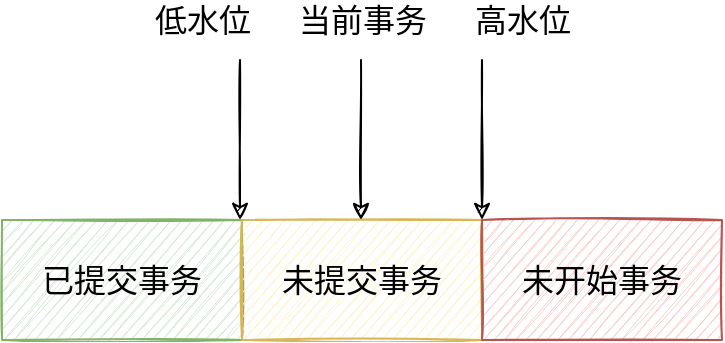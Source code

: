 <mxfile version="18.0.6" type="device"><diagram id="G4Iv6jDkKvXMFIk2VAp5" name="第 1 页"><mxGraphModel dx="946" dy="526" grid="1" gridSize="10" guides="1" tooltips="1" connect="1" arrows="1" fold="1" page="1" pageScale="1" pageWidth="827" pageHeight="1169" math="0" shadow="0"><root><mxCell id="0"/><mxCell id="1" parent="0"/><mxCell id="A330aFSWHB-dFdg0YNYP-1" value="已提交事务" style="rounded=0;whiteSpace=wrap;html=1;sketch=1;fontFamily=Long Cang;fontSource=https%3A%2F%2Ffonts.googleapis.com%2Fcss%3Ffamily%3DLong%2BCang;fontSize=16;fillColor=#d5e8d4;strokeColor=#82b366;" vertex="1" parent="1"><mxGeometry x="200" y="180" width="120" height="60" as="geometry"/></mxCell><mxCell id="A330aFSWHB-dFdg0YNYP-2" value="未提交事务" style="rounded=0;whiteSpace=wrap;html=1;sketch=1;fontFamily=Long Cang;fontSource=https%3A%2F%2Ffonts.googleapis.com%2Fcss%3Ffamily%3DLong%2BCang;fontSize=16;fillColor=#fff2cc;strokeColor=#d6b656;" vertex="1" parent="1"><mxGeometry x="320" y="180" width="120" height="60" as="geometry"/></mxCell><mxCell id="A330aFSWHB-dFdg0YNYP-3" value="未开始事务" style="rounded=0;whiteSpace=wrap;html=1;sketch=1;fontFamily=Long Cang;fontSource=https%3A%2F%2Ffonts.googleapis.com%2Fcss%3Ffamily%3DLong%2BCang;fontSize=16;fillColor=#f8cecc;strokeColor=#b85450;" vertex="1" parent="1"><mxGeometry x="440" y="180" width="120" height="60" as="geometry"/></mxCell><mxCell id="A330aFSWHB-dFdg0YNYP-4" value="" style="endArrow=classic;html=1;rounded=0;fontFamily=Long Cang;fontSource=https%3A%2F%2Ffonts.googleapis.com%2Fcss%3Ffamily%3DLong%2BCang;fontSize=16;sketch=1;" edge="1" parent="1"><mxGeometry width="50" height="50" relative="1" as="geometry"><mxPoint x="319" y="100" as="sourcePoint"/><mxPoint x="319" y="180" as="targetPoint"/></mxGeometry></mxCell><mxCell id="A330aFSWHB-dFdg0YNYP-5" value="" style="endArrow=classic;html=1;rounded=0;fontFamily=Long Cang;fontSource=https%3A%2F%2Ffonts.googleapis.com%2Fcss%3Ffamily%3DLong%2BCang;fontSize=16;sketch=1;" edge="1" parent="1"><mxGeometry width="50" height="50" relative="1" as="geometry"><mxPoint x="440" y="100" as="sourcePoint"/><mxPoint x="440" y="180" as="targetPoint"/></mxGeometry></mxCell><mxCell id="A330aFSWHB-dFdg0YNYP-6" value="低水位" style="text;html=1;align=center;verticalAlign=middle;resizable=0;points=[];autosize=1;strokeColor=none;fillColor=none;fontSize=16;fontFamily=Long Cang;" vertex="1" parent="1"><mxGeometry x="270" y="70" width="60" height="20" as="geometry"/></mxCell><mxCell id="A330aFSWHB-dFdg0YNYP-7" value="高水位" style="text;html=1;align=center;verticalAlign=middle;resizable=0;points=[];autosize=1;strokeColor=none;fillColor=none;fontSize=16;fontFamily=Long Cang;" vertex="1" parent="1"><mxGeometry x="430" y="70" width="60" height="20" as="geometry"/></mxCell><mxCell id="A330aFSWHB-dFdg0YNYP-8" value="" style="endArrow=classic;html=1;rounded=0;fontFamily=Long Cang;fontSource=https%3A%2F%2Ffonts.googleapis.com%2Fcss%3Ffamily%3DLong%2BCang;fontSize=16;sketch=1;" edge="1" parent="1"><mxGeometry width="50" height="50" relative="1" as="geometry"><mxPoint x="379.5" y="100" as="sourcePoint"/><mxPoint x="379.5" y="180" as="targetPoint"/></mxGeometry></mxCell><mxCell id="A330aFSWHB-dFdg0YNYP-9" value="当前事务" style="text;html=1;align=center;verticalAlign=middle;resizable=0;points=[];autosize=1;strokeColor=none;fillColor=none;fontSize=16;fontFamily=Long Cang;" vertex="1" parent="1"><mxGeometry x="340" y="70" width="80" height="20" as="geometry"/></mxCell></root></mxGraphModel></diagram></mxfile>
